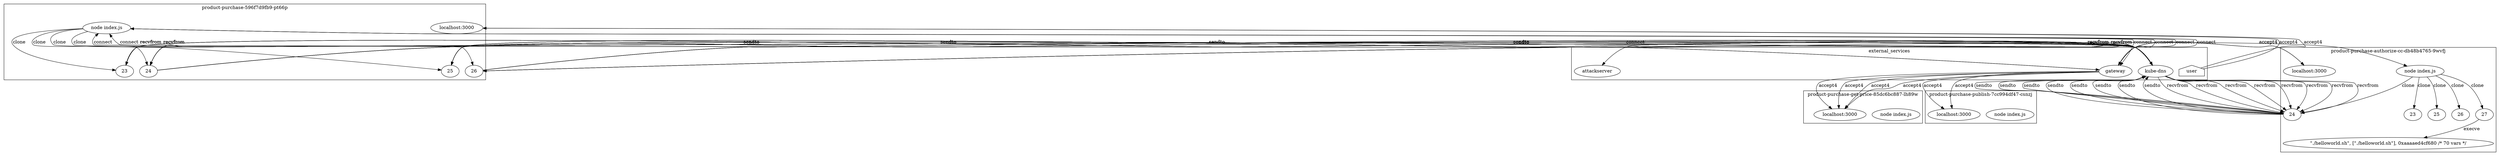 digraph G {
	subgraph "cluster_ product-purchase-596f7d9fb9-pt66p " {
		label=" product-purchase-596f7d9fb9-pt66p "
		21662 [label="node index.js"]
		"product-purchase_localhost_3000" [label="localhost:3000"]
		"product-purchase_localhost_3000" [label="localhost:3000"]
		21662 -> 26496 [label=clone]
		21662 -> 26490 [label=clone]
		21662 -> 26488 [label=clone]
		21662 -> 26507 [label=clone]
		26496 [label=23]
		26490 [label=24]
		26488 [label=25]
		26507 [label=26]
	}
	subgraph "cluster_ product-purchase-get-price-85dc6bc887-lh89w " {
		label=" product-purchase-get-price-85dc6bc887-lh89w "
		22589 [label="node index.js"]
		"product-purchase-get-price_localhost_3000" [label="localhost:3000"]
		"product-purchase-get-price_localhost_3000" [label="localhost:3000"]
		"product-purchase-get-price_localhost_3000" [label="localhost:3000"]
		"product-purchase-get-price_localhost_3000" [label="localhost:3000"]
	}
	subgraph "cluster_ product-purchase-publish-7cc994df47-csnzj " {
		label=" product-purchase-publish-7cc994df47-csnzj "
		24257 [label="node index.js"]
		"product-purchase-publish_localhost_3000" [label="localhost:3000"]
		"product-purchase-publish_localhost_3000" [label="localhost:3000"]
	}
	subgraph "cluster_ product-purchase-authorize-cc-db48b4765-9wvfj " {
		label=" product-purchase-authorize-cc-db48b4765-9wvfj "
		25714 [label="node index.js"]
		"product-purchase-authorize-cc_localhost_3000" [label="localhost:3000"]
		"product-purchase-authorize-cc_localhost_3000" [label="localhost:3000"]
		25714 -> 27988 [label=clone]
		25714 -> 27986 [label=clone]
		25714 -> 27996 [label=clone]
		25714 -> 28003 [label=clone]
		25714 -> 28079 [label=clone]
		27988 [label=23]
		27986 [label=24]
		27996 [label=25]
		28003 [label=26]
		28079 [label=27]
		" product-purchase-authorize-cc-db48b4765-9wvfj _./helloworld.sh" [label="\"./helloworld.sh\", [\"./helloworld.sh\"], 0xaaaaed4cf680 /* 70 vars */"]
		28079 -> " product-purchase-authorize-cc-db48b4765-9wvfj _./helloworld.sh" [label=execve]
	}
	subgraph cluster_services {
		label=external_services
		user [shape=house]
		user -> "product-purchase_localhost_3000" [label=accept4]
		user -> "product-purchase_localhost_3000" [label=accept4]
		"10.107.89.58_8080" [label=gateway]
		21662 -> "10.107.89.58_8080" [label=connect dir=both]
		"10.107.89.58_8080" [label=gateway]
		21662 -> "10.107.89.58_8080" [label=connect dir=both]
		"10.107.89.58_8080" [label=gateway]
		21662 -> "10.107.89.58_8080" [label=connect dir=both]
		"10.107.89.58_8080" [label=gateway]
		21662 -> "10.107.89.58_8080" [label=connect dir=both]
		"10.107.89.58_8080" [label=gateway]
		21662 -> "10.107.89.58_8080" [label=connect dir=both]
		"10.107.89.58_8080" [label=gateway]
		21662 -> "10.107.89.58_8080" [label=connect dir=both]
		"10.96.0.10_53" [label="kube-dns"]
		26496 -> "10.96.0.10_53" [label=sendto]
		"10.96.0.10_53" [label="kube-dns"]
		26496 -> "10.96.0.10_53" [label=sendto]
		"10.96.0.10_53" [label="kube-dns"]
		"10.96.0.10_53" -> 26496 [label=recvfrom]
		"10.96.0.10_53" [label="kube-dns"]
		"10.96.0.10_53" -> 26496 [label=recvfrom]
		"10.96.0.10_53" [label="kube-dns"]
		26496 -> "10.96.0.10_53" [label=sendto]
		"10.96.0.10_53" [label="kube-dns"]
		26496 -> "10.96.0.10_53" [label=sendto]
		"10.96.0.10_53" [label="kube-dns"]
		"10.96.0.10_53" -> 26496 [label=recvfrom]
		"10.96.0.10_53" [label="kube-dns"]
		"10.96.0.10_53" -> 26496 [label=recvfrom]
		"10.96.0.10_53" [label="kube-dns"]
		26496 -> "10.96.0.10_53" [label=sendto]
		"10.96.0.10_53" [label="kube-dns"]
		26496 -> "10.96.0.10_53" [label=sendto]
		"10.96.0.10_53" [label="kube-dns"]
		"10.96.0.10_53" -> 26496 [label=recvfrom]
		"10.96.0.10_53" [label="kube-dns"]
		"10.96.0.10_53" -> 26496 [label=recvfrom]
		"10.96.0.10_53" [label="kube-dns"]
		26496 -> "10.96.0.10_53" [label=sendto]
		"10.96.0.10_53" [label="kube-dns"]
		26496 -> "10.96.0.10_53" [label=sendto]
		"10.96.0.10_53" [label="kube-dns"]
		"10.96.0.10_53" -> 26496 [label=recvfrom]
		"10.96.0.10_53" [label="kube-dns"]
		"10.96.0.10_53" -> 26496 [label=recvfrom]
		"10.96.0.10_53" [label="kube-dns"]
		26490 -> "10.96.0.10_53" [label=sendto]
		"10.96.0.10_53" [label="kube-dns"]
		26490 -> "10.96.0.10_53" [label=sendto]
		"10.96.0.10_53" [label="kube-dns"]
		"10.96.0.10_53" -> 26490 [label=recvfrom]
		"10.96.0.10_53" [label="kube-dns"]
		"10.96.0.10_53" -> 26490 [label=recvfrom]
		"10.96.0.10_53" [label="kube-dns"]
		26490 -> "10.96.0.10_53" [label=sendto]
		"10.96.0.10_53" [label="kube-dns"]
		26490 -> "10.96.0.10_53" [label=sendto]
		"10.96.0.10_53" [label="kube-dns"]
		"10.96.0.10_53" -> 26490 [label=recvfrom]
		"10.96.0.10_53" [label="kube-dns"]
		"10.96.0.10_53" -> 26490 [label=recvfrom]
		"10.96.0.10_53" [label="kube-dns"]
		26490 -> "10.96.0.10_53" [label=sendto]
		"10.96.0.10_53" [label="kube-dns"]
		26490 -> "10.96.0.10_53" [label=sendto]
		"10.96.0.10_53" [label="kube-dns"]
		"10.96.0.10_53" -> 26490 [label=recvfrom]
		"10.96.0.10_53" [label="kube-dns"]
		"10.96.0.10_53" -> 26490 [label=recvfrom]
		"10.96.0.10_53" [label="kube-dns"]
		26490 -> "10.96.0.10_53" [label=sendto]
		"10.96.0.10_53" [label="kube-dns"]
		26490 -> "10.96.0.10_53" [label=sendto]
		"10.96.0.10_53" [label="kube-dns"]
		"10.96.0.10_53" -> 26490 [label=recvfrom]
		"10.96.0.10_53" [label="kube-dns"]
		"10.96.0.10_53" -> 26490 [label=recvfrom]
		"10.96.0.10_53" [label="kube-dns"]
		26490 -> "10.96.0.10_53" [label=sendto]
		"10.96.0.10_53" [label="kube-dns"]
		26490 -> "10.96.0.10_53" [label=sendto]
		"10.96.0.10_53" [label="kube-dns"]
		"10.96.0.10_53" -> 26490 [label=recvfrom]
		"10.96.0.10_53" [label="kube-dns"]
		"10.96.0.10_53" -> 26490 [label=recvfrom]
		"10.96.0.10_53" [label="kube-dns"]
		26490 -> "10.96.0.10_53" [label=sendto]
		"10.96.0.10_53" [label="kube-dns"]
		26490 -> "10.96.0.10_53" [label=sendto]
		"10.96.0.10_53" [label="kube-dns"]
		"10.96.0.10_53" -> 26490 [label=recvfrom]
		"10.96.0.10_53" [label="kube-dns"]
		"10.96.0.10_53" -> 26490 [label=recvfrom]
		"10.96.0.10_53" [label="kube-dns"]
		26490 -> "10.96.0.10_53" [label=sendto]
		"10.96.0.10_53" [label="kube-dns"]
		26490 -> "10.96.0.10_53" [label=sendto]
		"10.96.0.10_53" [label="kube-dns"]
		"10.96.0.10_53" -> 26490 [label=recvfrom]
		"10.96.0.10_53" [label="kube-dns"]
		"10.96.0.10_53" -> 26490 [label=recvfrom]
		"10.96.0.10_53" [label="kube-dns"]
		26490 -> "10.96.0.10_53" [label=sendto]
		"10.96.0.10_53" [label="kube-dns"]
		26490 -> "10.96.0.10_53" [label=sendto]
		"10.96.0.10_53" [label="kube-dns"]
		"10.96.0.10_53" -> 26490 [label=recvfrom]
		"10.96.0.10_53" [label="kube-dns"]
		"10.96.0.10_53" -> 26490 [label=recvfrom]
		"10.96.0.10_53" [label="kube-dns"]
		26488 -> "10.96.0.10_53" [label=sendto]
		"10.96.0.10_53" [label="kube-dns"]
		26488 -> "10.96.0.10_53" [label=sendto]
		"10.96.0.10_53" [label="kube-dns"]
		"10.96.0.10_53" -> 26488 [label=recvfrom]
		"10.96.0.10_53" [label="kube-dns"]
		"10.96.0.10_53" -> 26488 [label=recvfrom]
		"10.96.0.10_53" [label="kube-dns"]
		26488 -> "10.96.0.10_53" [label=sendto]
		"10.96.0.10_53" [label="kube-dns"]
		26488 -> "10.96.0.10_53" [label=sendto]
		"10.96.0.10_53" [label="kube-dns"]
		"10.96.0.10_53" -> 26488 [label=recvfrom]
		"10.96.0.10_53" [label="kube-dns"]
		"10.96.0.10_53" -> 26488 [label=recvfrom]
		"10.96.0.10_53" [label="kube-dns"]
		26488 -> "10.96.0.10_53" [label=sendto]
		"10.96.0.10_53" [label="kube-dns"]
		26488 -> "10.96.0.10_53" [label=sendto]
		"10.96.0.10_53" [label="kube-dns"]
		"10.96.0.10_53" -> 26488 [label=recvfrom]
		"10.96.0.10_53" [label="kube-dns"]
		"10.96.0.10_53" -> 26488 [label=recvfrom]
		"10.96.0.10_53" [label="kube-dns"]
		26488 -> "10.96.0.10_53" [label=sendto]
		"10.96.0.10_53" [label="kube-dns"]
		26488 -> "10.96.0.10_53" [label=sendto]
		"10.96.0.10_53" [label="kube-dns"]
		"10.96.0.10_53" -> 26488 [label=recvfrom]
		"10.96.0.10_53" [label="kube-dns"]
		"10.96.0.10_53" -> 26488 [label=recvfrom]
		"10.96.0.10_53" [label="kube-dns"]
		26488 -> "10.96.0.10_53" [label=sendto]
		"10.96.0.10_53" [label="kube-dns"]
		26488 -> "10.96.0.10_53" [label=sendto]
		"10.96.0.10_53" [label="kube-dns"]
		"10.96.0.10_53" -> 26488 [label=recvfrom]
		"10.96.0.10_53" [label="kube-dns"]
		"10.96.0.10_53" -> 26488 [label=recvfrom]
		"10.96.0.10_53" [label="kube-dns"]
		26488 -> "10.96.0.10_53" [label=sendto]
		"10.96.0.10_53" [label="kube-dns"]
		26488 -> "10.96.0.10_53" [label=sendto]
		"10.96.0.10_53" [label="kube-dns"]
		"10.96.0.10_53" -> 26488 [label=recvfrom]
		"10.96.0.10_53" [label="kube-dns"]
		"10.96.0.10_53" -> 26488 [label=recvfrom]
		"10.96.0.10_53" [label="kube-dns"]
		26488 -> "10.96.0.10_53" [label=sendto]
		"10.96.0.10_53" [label="kube-dns"]
		26488 -> "10.96.0.10_53" [label=sendto]
		"10.96.0.10_53" [label="kube-dns"]
		"10.96.0.10_53" -> 26488 [label=recvfrom]
		"10.96.0.10_53" [label="kube-dns"]
		"10.96.0.10_53" -> 26488 [label=recvfrom]
		"10.96.0.10_53" [label="kube-dns"]
		26488 -> "10.96.0.10_53" [label=sendto]
		"10.96.0.10_53" [label="kube-dns"]
		26488 -> "10.96.0.10_53" [label=sendto]
		"10.96.0.10_53" [label="kube-dns"]
		"10.96.0.10_53" -> 26488 [label=recvfrom]
		"10.96.0.10_53" [label="kube-dns"]
		"10.96.0.10_53" -> 26488 [label=recvfrom]
		"10.96.0.10_53" [label="kube-dns"]
		26507 -> "10.96.0.10_53" [label=sendto]
		"10.96.0.10_53" [label="kube-dns"]
		26507 -> "10.96.0.10_53" [label=sendto]
		"10.96.0.10_53" [label="kube-dns"]
		"10.96.0.10_53" -> 26507 [label=recvfrom]
		"10.96.0.10_53" [label="kube-dns"]
		"10.96.0.10_53" -> 26507 [label=recvfrom]
		"10.96.0.10_53" [label="kube-dns"]
		26507 -> "10.96.0.10_53" [label=sendto]
		"10.96.0.10_53" [label="kube-dns"]
		26507 -> "10.96.0.10_53" [label=sendto]
		"10.96.0.10_53" [label="kube-dns"]
		"10.96.0.10_53" -> 26507 [label=recvfrom]
		"10.96.0.10_53" [label="kube-dns"]
		"10.96.0.10_53" -> 26507 [label=recvfrom]
		"10.96.0.10_53" [label="kube-dns"]
		26507 -> "10.96.0.10_53" [label=sendto]
		"10.96.0.10_53" [label="kube-dns"]
		26507 -> "10.96.0.10_53" [label=sendto]
		"10.96.0.10_53" [label="kube-dns"]
		"10.96.0.10_53" -> 26507 [label=recvfrom]
		"10.96.0.10_53" [label="kube-dns"]
		"10.96.0.10_53" -> 26507 [label=recvfrom]
		"10.96.0.10_53" [label="kube-dns"]
		26507 -> "10.96.0.10_53" [label=sendto]
		"10.96.0.10_53" [label="kube-dns"]
		26507 -> "10.96.0.10_53" [label=sendto]
		"10.96.0.10_53" [label="kube-dns"]
		"10.96.0.10_53" -> 26507 [label=recvfrom]
		"10.96.0.10_53" [label="kube-dns"]
		"10.96.0.10_53" -> 26507 [label=recvfrom]
		"10.107.89.58_8080" -> "product-purchase-get-price_localhost_3000" [label=accept4]
		"10.107.89.58_8080" -> "product-purchase-get-price_localhost_3000" [label=accept4]
		"10.107.89.58_8080" -> "product-purchase-get-price_localhost_3000" [label=accept4]
		"10.107.89.58_8080" -> "product-purchase-get-price_localhost_3000" [label=accept4]
		"10.107.89.58_8080" -> "product-purchase-publish_localhost_3000" [label=accept4]
		"10.107.89.58_8080" -> "product-purchase-publish_localhost_3000" [label=accept4]
		"10.107.89.58_8080" -> "product-purchase-authorize-cc_localhost_3000" [label=accept4]
		"10.107.89.58_8080" -> "product-purchase-authorize-cc_localhost_3000" [label=accept4]
		"10.109.9.172_8889" [label=attackserver]
		25714 -> "10.109.9.172_8889" [label=connect dir=both]
		"10.96.0.10_53" [label="kube-dns"]
		27986 -> "10.96.0.10_53" [label=sendto]
		"10.96.0.10_53" [label="kube-dns"]
		27986 -> "10.96.0.10_53" [label=sendto]
		"10.96.0.10_53" [label="kube-dns"]
		"10.96.0.10_53" -> 27986 [label=recvfrom]
		"10.96.0.10_53" [label="kube-dns"]
		"10.96.0.10_53" -> 27986 [label=recvfrom]
		"10.96.0.10_53" [label="kube-dns"]
		27986 -> "10.96.0.10_53" [label=sendto]
		"10.96.0.10_53" [label="kube-dns"]
		27986 -> "10.96.0.10_53" [label=sendto]
		"10.96.0.10_53" [label="kube-dns"]
		"10.96.0.10_53" -> 27986 [label=recvfrom]
		"10.96.0.10_53" [label="kube-dns"]
		"10.96.0.10_53" -> 27986 [label=recvfrom]
		"10.96.0.10_53" [label="kube-dns"]
		27986 -> "10.96.0.10_53" [label=sendto]
		"10.96.0.10_53" [label="kube-dns"]
		27986 -> "10.96.0.10_53" [label=sendto]
		"10.96.0.10_53" [label="kube-dns"]
		"10.96.0.10_53" -> 27986 [label=recvfrom]
		"10.96.0.10_53" [label="kube-dns"]
		"10.96.0.10_53" -> 27986 [label=recvfrom]
		"10.96.0.10_53" [label="kube-dns"]
		27986 -> "10.96.0.10_53" [label=sendto]
		"10.96.0.10_53" [label="kube-dns"]
		27986 -> "10.96.0.10_53" [label=sendto]
		"10.96.0.10_53" [label="kube-dns"]
		"10.96.0.10_53" -> 27986 [label=recvfrom]
		"10.96.0.10_53" [label="kube-dns"]
		"10.96.0.10_53" -> 27986 [label=recvfrom]
	}
}
